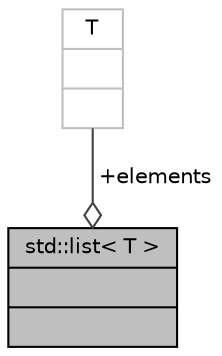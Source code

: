digraph "std::list&lt; T &gt;"
{
  edge [fontname="Helvetica",fontsize="10",labelfontname="Helvetica",labelfontsize="10"];
  node [fontname="Helvetica",fontsize="10",shape=record];
  Node646 [label="{std::list\< T \>\n||}",height=0.2,width=0.4,color="black", fillcolor="grey75", style="filled", fontcolor="black"];
  Node647 -> Node646 [color="grey25",fontsize="10",style="solid",label=" +elements" ,arrowhead="odiamond",fontname="Helvetica"];
  Node647 [label="{T\n||}",height=0.2,width=0.4,color="grey75", fillcolor="white", style="filled"];
}
